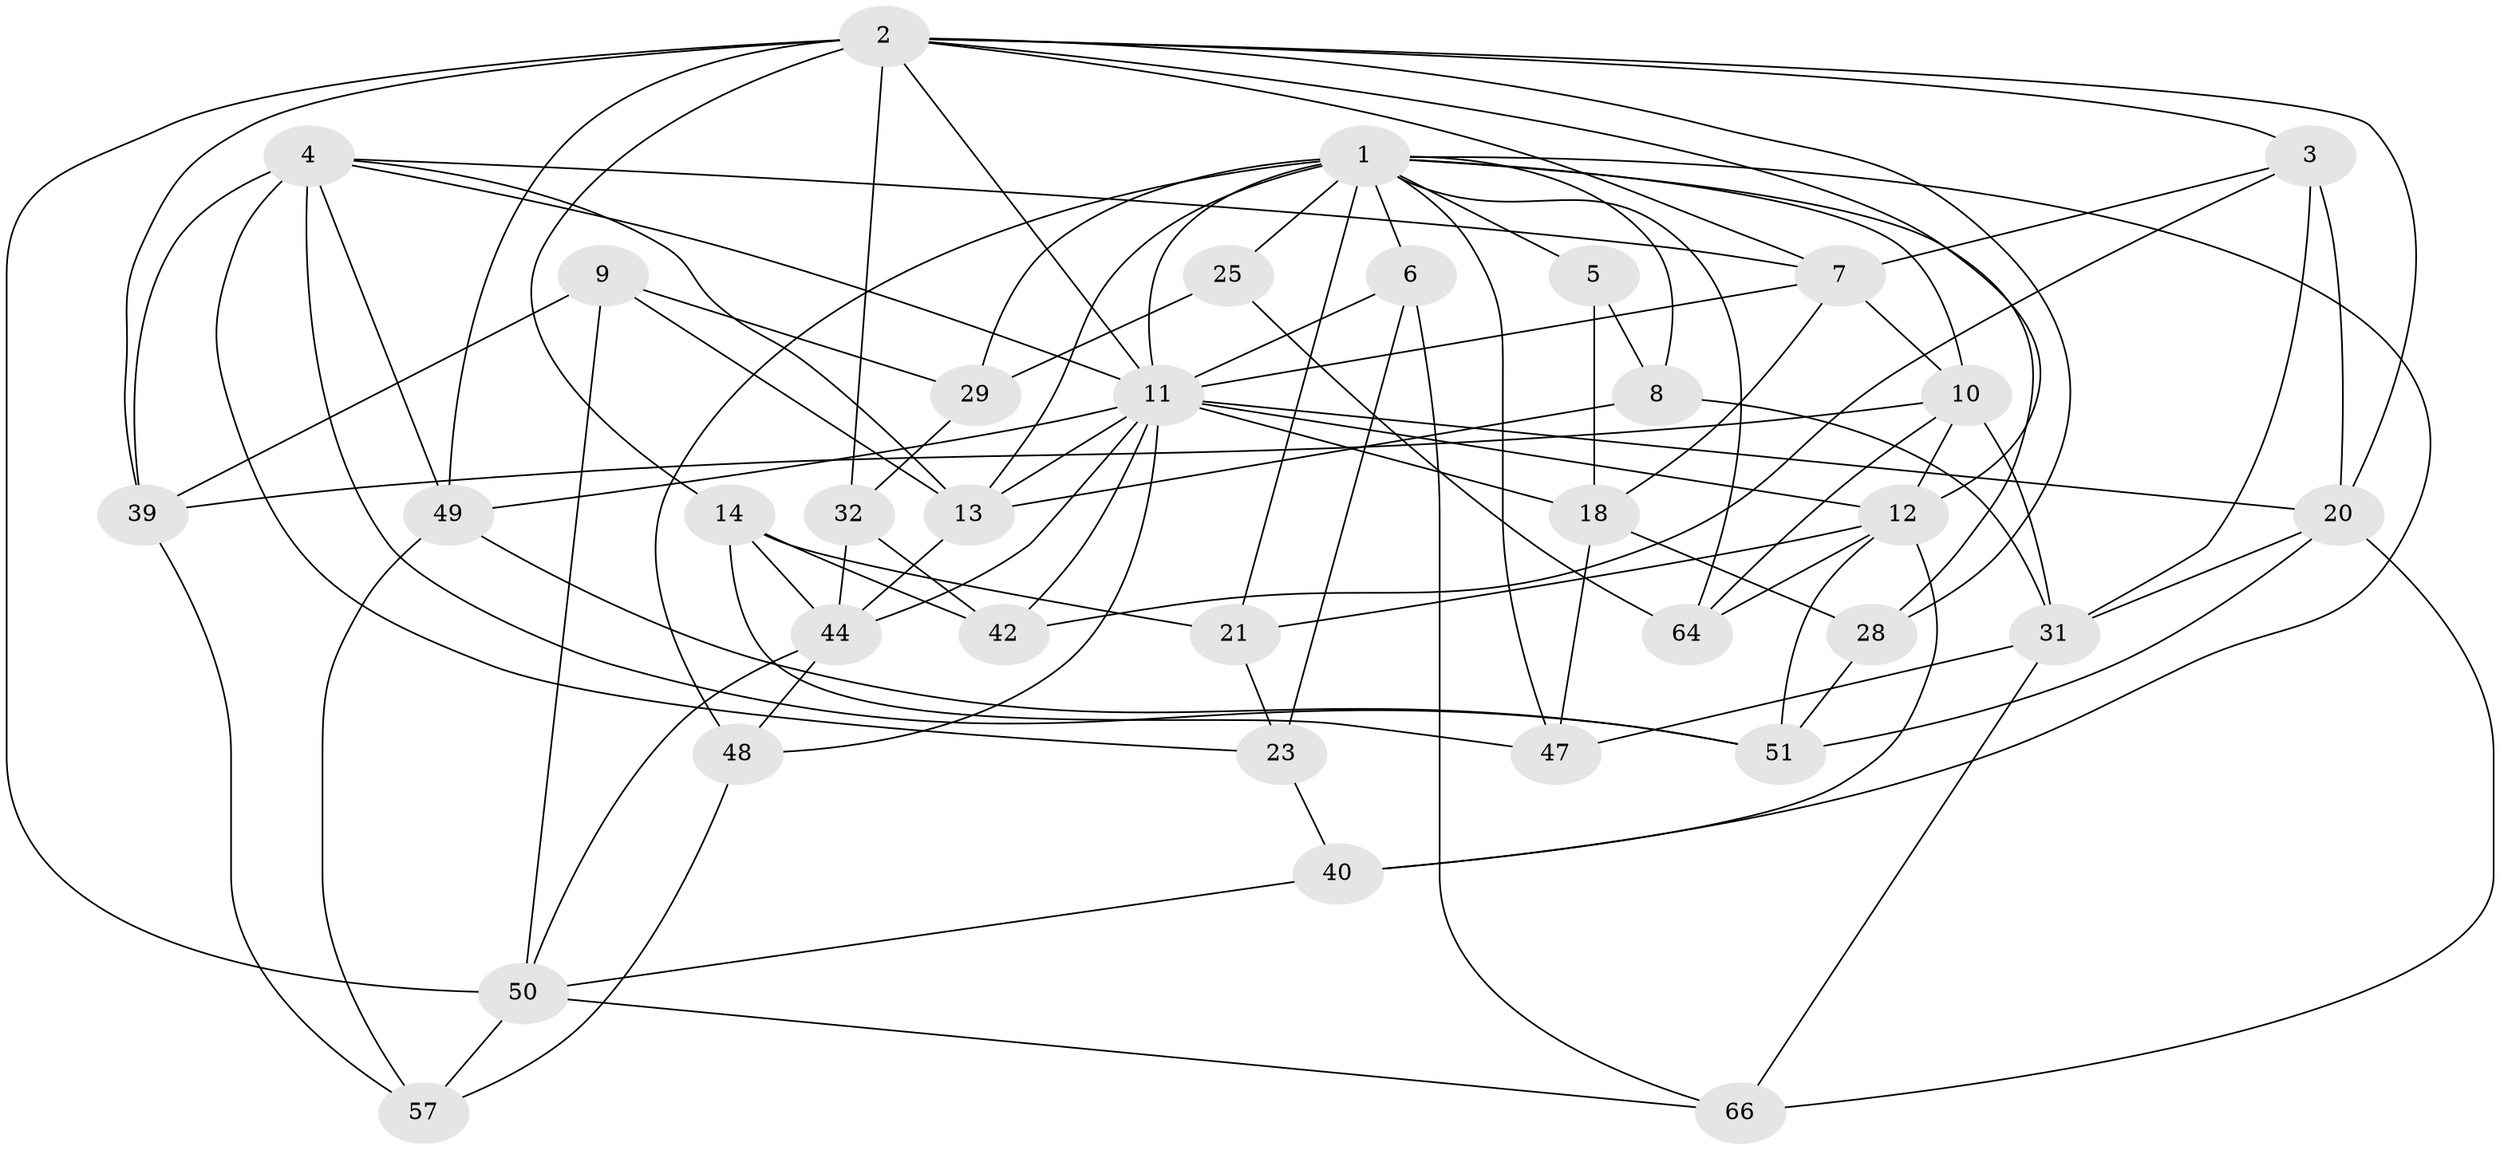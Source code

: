 // original degree distribution, {4: 1.0}
// Generated by graph-tools (version 1.1) at 2025/16/03/09/25 04:16:23]
// undirected, 35 vertices, 95 edges
graph export_dot {
graph [start="1"]
  node [color=gray90,style=filled];
  1 [super="+26+53"];
  2 [super="+33+16+55"];
  3 [super="+54"];
  4 [super="+15"];
  5;
  6;
  7 [super="+46"];
  8;
  9;
  10 [super="+36"];
  11 [super="+17+24"];
  12 [super="+59+22"];
  13 [super="+35"];
  14 [super="+37"];
  18 [super="+43"];
  20 [super="+34"];
  21;
  23;
  25;
  28;
  29;
  31 [super="+70"];
  32;
  39 [super="+69"];
  40;
  42;
  44 [super="+60"];
  47;
  48;
  49 [super="+58"];
  50 [super="+56"];
  51 [super="+65"];
  57;
  64;
  66;
  1 -- 48;
  1 -- 64;
  1 -- 5 [weight=2];
  1 -- 6;
  1 -- 8;
  1 -- 40;
  1 -- 47;
  1 -- 29;
  1 -- 21;
  1 -- 25 [weight=2];
  1 -- 28;
  1 -- 10;
  1 -- 11 [weight=3];
  1 -- 13;
  2 -- 49 [weight=2];
  2 -- 7;
  2 -- 32;
  2 -- 3 [weight=2];
  2 -- 14 [weight=2];
  2 -- 50;
  2 -- 28;
  2 -- 11;
  2 -- 39;
  2 -- 20;
  2 -- 12;
  3 -- 42;
  3 -- 31;
  3 -- 20;
  3 -- 7;
  4 -- 13;
  4 -- 51;
  4 -- 23;
  4 -- 7;
  4 -- 39 [weight=2];
  4 -- 49;
  4 -- 11;
  5 -- 8;
  5 -- 18;
  6 -- 23;
  6 -- 66;
  6 -- 11;
  7 -- 10;
  7 -- 18;
  7 -- 11;
  8 -- 31;
  8 -- 13;
  9 -- 13;
  9 -- 50;
  9 -- 39;
  9 -- 29;
  10 -- 64;
  10 -- 12;
  10 -- 39;
  10 -- 31;
  11 -- 44;
  11 -- 18 [weight=2];
  11 -- 42;
  11 -- 12;
  11 -- 48;
  11 -- 49;
  11 -- 20;
  11 -- 13;
  12 -- 64;
  12 -- 21;
  12 -- 40;
  12 -- 51 [weight=2];
  13 -- 44;
  14 -- 47;
  14 -- 42;
  14 -- 44;
  14 -- 21;
  18 -- 28;
  18 -- 47;
  20 -- 66;
  20 -- 31;
  20 -- 51;
  21 -- 23;
  23 -- 40;
  25 -- 29;
  25 -- 64;
  28 -- 51;
  29 -- 32;
  31 -- 66;
  31 -- 47;
  32 -- 42;
  32 -- 44;
  39 -- 57;
  40 -- 50;
  44 -- 50;
  44 -- 48;
  48 -- 57;
  49 -- 57;
  49 -- 51;
  50 -- 66;
  50 -- 57;
}
